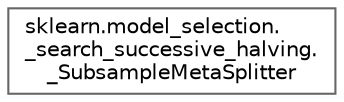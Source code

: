 digraph "Graphical Class Hierarchy"
{
 // LATEX_PDF_SIZE
  bgcolor="transparent";
  edge [fontname=Helvetica,fontsize=10,labelfontname=Helvetica,labelfontsize=10];
  node [fontname=Helvetica,fontsize=10,shape=box,height=0.2,width=0.4];
  rankdir="LR";
  Node0 [id="Node000000",label="sklearn.model_selection.\l_search_successive_halving.\l_SubsampleMetaSplitter",height=0.2,width=0.4,color="grey40", fillcolor="white", style="filled",URL="$d1/dad/classsklearn_1_1model__selection_1_1__search__successive__halving_1_1__SubsampleMetaSplitter.html",tooltip=" "];
}
